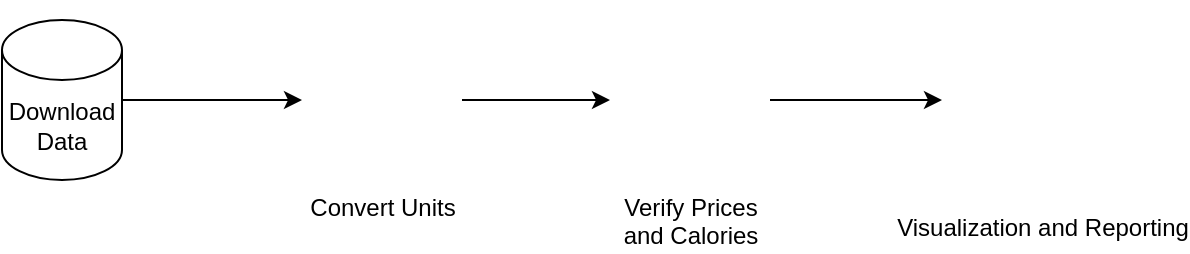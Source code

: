 <mxfile version="20.8.5" type="device"><diagram id="LTVxKsoGeZWj50Q8OQmH" name="Page-1"><mxGraphModel dx="1026" dy="575" grid="1" gridSize="10" guides="1" tooltips="1" connect="1" arrows="1" fold="1" page="1" pageScale="1" pageWidth="827" pageHeight="1169" math="0" shadow="0"><root><mxCell id="0"/><mxCell id="1" parent="0"/><mxCell id="Tf-cCvuiy5faMtVFlaMm-12" style="edgeStyle=orthogonalEdgeStyle;rounded=0;orthogonalLoop=1;jettySize=auto;html=1;exitX=1;exitY=0.5;exitDx=0;exitDy=0;exitPerimeter=0;entryX=0;entryY=0.5;entryDx=0;entryDy=0;" edge="1" parent="1" source="Tf-cCvuiy5faMtVFlaMm-2" target="Tf-cCvuiy5faMtVFlaMm-3"><mxGeometry relative="1" as="geometry"/></mxCell><mxCell id="Tf-cCvuiy5faMtVFlaMm-2" value="Download Data" style="shape=cylinder3;whiteSpace=wrap;html=1;boundedLbl=1;backgroundOutline=1;size=15;" vertex="1" parent="1"><mxGeometry x="30" y="157" width="60" height="80" as="geometry"/></mxCell><mxCell id="Tf-cCvuiy5faMtVFlaMm-10" style="edgeStyle=orthogonalEdgeStyle;rounded=0;orthogonalLoop=1;jettySize=auto;html=1;exitX=1;exitY=0.5;exitDx=0;exitDy=0;entryX=0;entryY=0.5;entryDx=0;entryDy=0;" edge="1" parent="1" source="Tf-cCvuiy5faMtVFlaMm-3" target="Tf-cCvuiy5faMtVFlaMm-4"><mxGeometry relative="1" as="geometry"/></mxCell><mxCell id="Tf-cCvuiy5faMtVFlaMm-3" value="Convert Units" style="shape=image;html=1;verticalAlign=top;verticalLabelPosition=bottom;labelBackgroundColor=#ffffff;imageAspect=0;aspect=fixed;image=https://cdn4.iconfinder.com/data/icons/online-marketing-hand-drawn-vol-1/52/check__document__file__text__notepad__mark__verify-128.png" vertex="1" parent="1"><mxGeometry x="180" y="157" width="80" height="80" as="geometry"/></mxCell><mxCell id="Tf-cCvuiy5faMtVFlaMm-11" style="edgeStyle=orthogonalEdgeStyle;rounded=0;orthogonalLoop=1;jettySize=auto;html=1;exitX=1;exitY=0.5;exitDx=0;exitDy=0;" edge="1" parent="1" source="Tf-cCvuiy5faMtVFlaMm-4" target="Tf-cCvuiy5faMtVFlaMm-9"><mxGeometry relative="1" as="geometry"/></mxCell><mxCell id="Tf-cCvuiy5faMtVFlaMm-4" value="Verify Prices&lt;br&gt;and Calories" style="shape=image;html=1;verticalAlign=top;verticalLabelPosition=bottom;labelBackgroundColor=#ffffff;imageAspect=0;aspect=fixed;image=https://cdn4.iconfinder.com/data/icons/online-marketing-hand-drawn-vol-1/52/check__document__file__text__notepad__mark__verify-128.png" vertex="1" parent="1"><mxGeometry x="334" y="157" width="80" height="80" as="geometry"/></mxCell><mxCell id="Tf-cCvuiy5faMtVFlaMm-9" value="Visualization and Reporting" style="shape=image;html=1;verticalAlign=top;verticalLabelPosition=bottom;labelBackgroundColor=#ffffff;imageAspect=0;aspect=fixed;image=https://cdn0.iconfinder.com/data/icons/thin-line-icons-for-seo-and-development-1/64/Programming_Development_analysis-128.png" vertex="1" parent="1"><mxGeometry x="500" y="147" width="100" height="100" as="geometry"/></mxCell></root></mxGraphModel></diagram></mxfile>